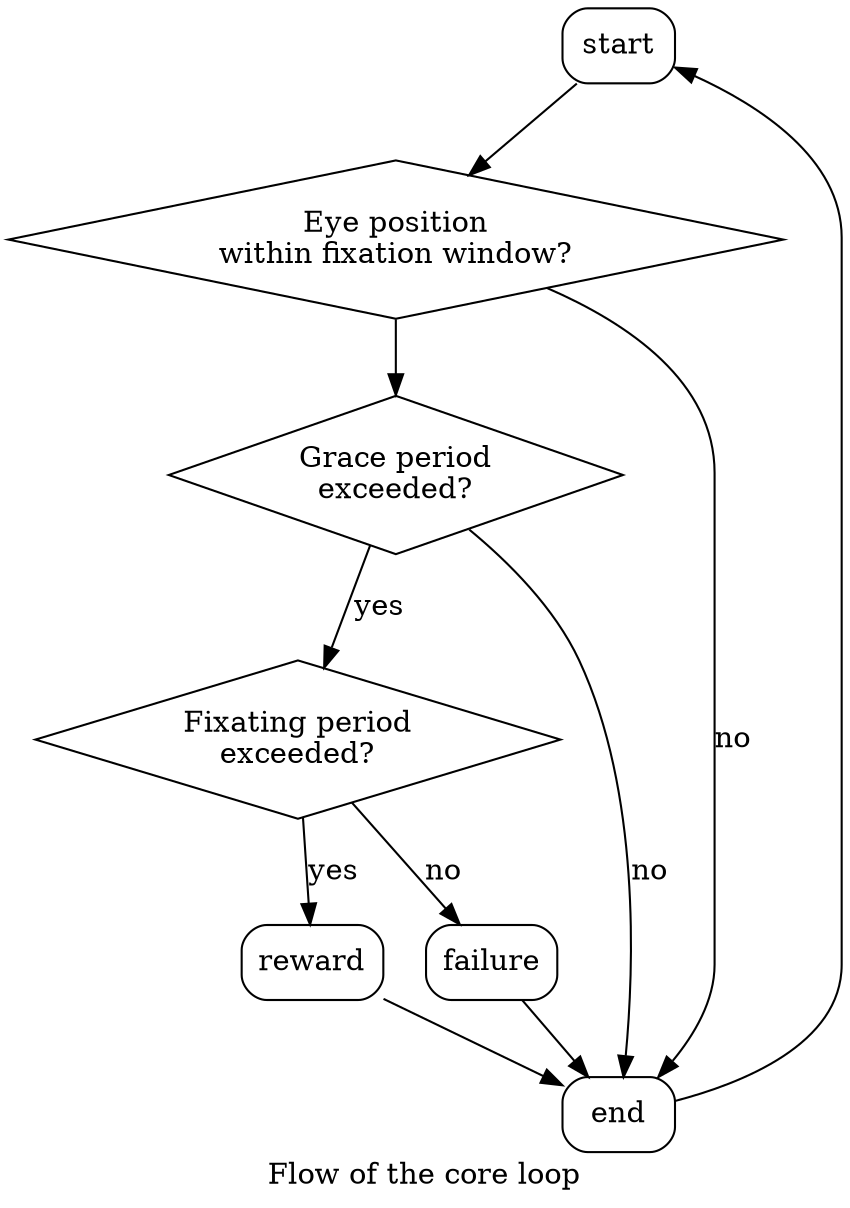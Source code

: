 digraph{
  label="Flow of the core loop";
  start[shape="box",style="rounded"]
  fixating[shape="diamond", style=""];
  grace_period[shape="diamond", style=""];
  fixation_criteria[shape="diamond", style=""];
  reward[shape="box", style="rounded"];
  failure[shape="box", style="rounded"];
  end[shape="box", style="rounded"];

  fixating[label="Eye position\nwithin fixation window?"];
  grace_period[label="Grace period\nexceeded?"];
  fixation_criteria[label="Fixating period\nexceeded?"];

  start -> fixating;
  fixating -> end[label="no"];
  fixating -> grace_period;
  grace_period -> fixation_criteria[label="yes"];
  grace_period -> end[label="no"];
  fixation_criteria -> reward[label="yes"];
  fixation_criteria -> failure[label="no"];
  failure->end;
  reward->end;
  end->start;
}
 

  

